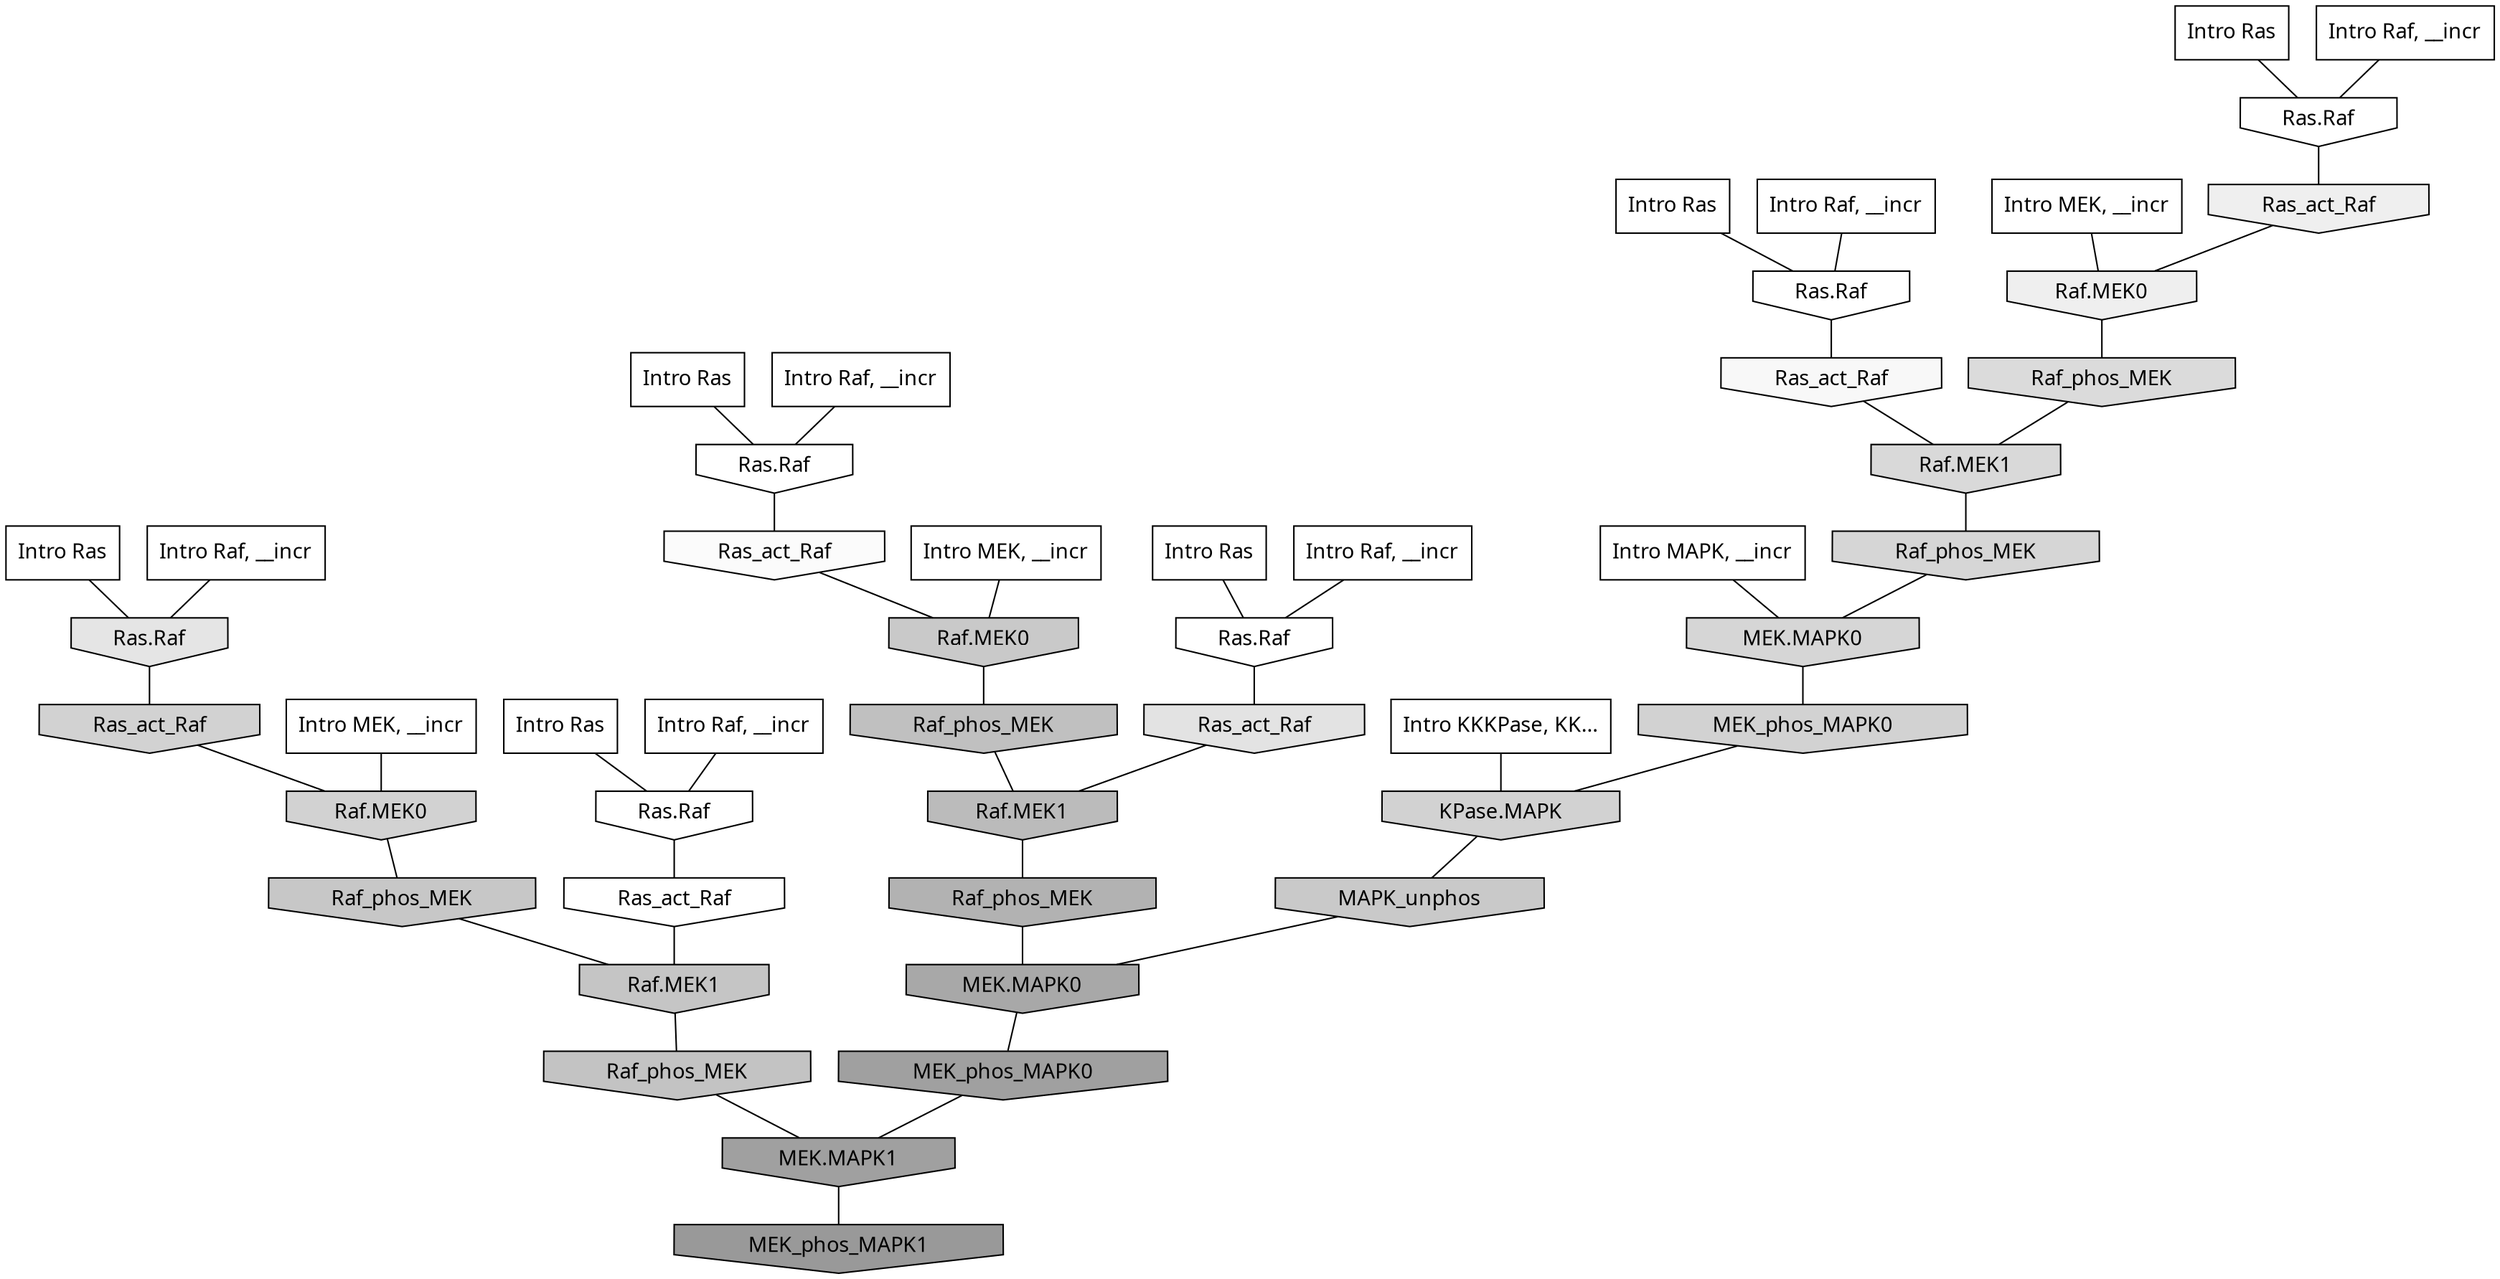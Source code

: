 digraph G{
  rankdir="TB";
  ranksep=0.30;
  node [fontname="CMU Serif"];
  edge [fontname="CMU Serif"];
  
  26 [label="Intro Ras", shape=rectangle, style=filled, fillcolor="0.000 0.000 1.000"]
  
  40 [label="Intro Ras", shape=rectangle, style=filled, fillcolor="0.000 0.000 1.000"]
  
  41 [label="Intro Ras", shape=rectangle, style=filled, fillcolor="0.000 0.000 1.000"]
  
  46 [label="Intro Ras", shape=rectangle, style=filled, fillcolor="0.000 0.000 1.000"]
  
  54 [label="Intro Ras", shape=rectangle, style=filled, fillcolor="0.000 0.000 1.000"]
  
  62 [label="Intro Ras", shape=rectangle, style=filled, fillcolor="0.000 0.000 1.000"]
  
  415 [label="Intro Raf, __incr", shape=rectangle, style=filled, fillcolor="0.000 0.000 1.000"]
  
  495 [label="Intro Raf, __incr", shape=rectangle, style=filled, fillcolor="0.000 0.000 1.000"]
  
  580 [label="Intro Raf, __incr", shape=rectangle, style=filled, fillcolor="0.000 0.000 1.000"]
  
  638 [label="Intro Raf, __incr", shape=rectangle, style=filled, fillcolor="0.000 0.000 1.000"]
  
  847 [label="Intro Raf, __incr", shape=rectangle, style=filled, fillcolor="0.000 0.000 1.000"]
  
  1018 [label="Intro Raf, __incr", shape=rectangle, style=filled, fillcolor="0.000 0.000 1.000"]
  
  1131 [label="Intro MEK, __incr", shape=rectangle, style=filled, fillcolor="0.000 0.000 1.000"]
  
  1430 [label="Intro MEK, __incr", shape=rectangle, style=filled, fillcolor="0.000 0.000 1.000"]
  
  2012 [label="Intro MEK, __incr", shape=rectangle, style=filled, fillcolor="0.000 0.000 1.000"]
  
  2421 [label="Intro MAPK, __incr", shape=rectangle, style=filled, fillcolor="0.000 0.000 1.000"]
  
  3167 [label="Intro KKKPase, KK...", shape=rectangle, style=filled, fillcolor="0.000 0.000 1.000"]
  
  3218 [label="Ras.Raf", shape=invhouse, style=filled, fillcolor="0.000 0.000 1.000"]
  
  3245 [label="Ras.Raf", shape=invhouse, style=filled, fillcolor="0.000 0.000 1.000"]
  
  3248 [label="Ras.Raf", shape=invhouse, style=filled, fillcolor="0.000 0.000 1.000"]
  
  3259 [label="Ras.Raf", shape=invhouse, style=filled, fillcolor="0.000 0.000 1.000"]
  
  3280 [label="Ras.Raf", shape=invhouse, style=filled, fillcolor="0.000 0.000 1.000"]
  
  3299 [label="Ras_act_Raf", shape=invhouse, style=filled, fillcolor="0.000 0.000 1.000"]
  
  3432 [label="Ras_act_Raf", shape=invhouse, style=filled, fillcolor="0.000 0.000 0.981"]
  
  3524 [label="Ras_act_Raf", shape=invhouse, style=filled, fillcolor="0.000 0.000 0.971"]
  
  3990 [label="Ras_act_Raf", shape=invhouse, style=filled, fillcolor="0.000 0.000 0.937"]
  
  3993 [label="Raf.MEK0", shape=invhouse, style=filled, fillcolor="0.000 0.000 0.937"]
  
  4718 [label="Ras.Raf", shape=invhouse, style=filled, fillcolor="0.000 0.000 0.895"]
  
  4841 [label="Ras_act_Raf", shape=invhouse, style=filled, fillcolor="0.000 0.000 0.890"]
  
  5447 [label="Raf_phos_MEK", shape=invhouse, style=filled, fillcolor="0.000 0.000 0.859"]
  
  5610 [label="Raf.MEK1", shape=invhouse, style=filled, fillcolor="0.000 0.000 0.850"]
  
  5903 [label="Raf_phos_MEK", shape=invhouse, style=filled, fillcolor="0.000 0.000 0.838"]
  
  5905 [label="MEK.MAPK0", shape=invhouse, style=filled, fillcolor="0.000 0.000 0.838"]
  
  6227 [label="MEK_phos_MAPK0", shape=invhouse, style=filled, fillcolor="0.000 0.000 0.823"]
  
  6254 [label="KPase.MAPK", shape=invhouse, style=filled, fillcolor="0.000 0.000 0.823"]
  
  6291 [label="Ras_act_Raf", shape=invhouse, style=filled, fillcolor="0.000 0.000 0.821"]
  
  6293 [label="Raf.MEK0", shape=invhouse, style=filled, fillcolor="0.000 0.000 0.821"]
  
  7295 [label="Raf.MEK0", shape=invhouse, style=filled, fillcolor="0.000 0.000 0.789"]
  
  7413 [label="MAPK_unphos", shape=invhouse, style=filled, fillcolor="0.000 0.000 0.786"]
  
  7732 [label="Raf_phos_MEK", shape=invhouse, style=filled, fillcolor="0.000 0.000 0.778"]
  
  7974 [label="Raf.MEK1", shape=invhouse, style=filled, fillcolor="0.000 0.000 0.771"]
  
  8273 [label="Raf_phos_MEK", shape=invhouse, style=filled, fillcolor="0.000 0.000 0.764"]
  
  8690 [label="Raf_phos_MEK", shape=invhouse, style=filled, fillcolor="0.000 0.000 0.753"]
  
  9709 [label="Raf.MEK1", shape=invhouse, style=filled, fillcolor="0.000 0.000 0.731"]
  
  11792 [label="Raf_phos_MEK", shape=invhouse, style=filled, fillcolor="0.000 0.000 0.696"]
  
  14584 [label="MEK.MAPK0", shape=invhouse, style=filled, fillcolor="0.000 0.000 0.659"]
  
  16617 [label="MEK_phos_MAPK0", shape=invhouse, style=filled, fillcolor="0.000 0.000 0.626"]
  
  16620 [label="MEK.MAPK1", shape=invhouse, style=filled, fillcolor="0.000 0.000 0.626"]
  
  17634 [label="MEK_phos_MAPK1", shape=invhouse, style=filled, fillcolor="0.000 0.000 0.600"]
  
  
  16620 -> 17634 [dir=none, color="0.000 0.000 0.000"] 
  16617 -> 16620 [dir=none, color="0.000 0.000 0.000"] 
  14584 -> 16617 [dir=none, color="0.000 0.000 0.000"] 
  11792 -> 14584 [dir=none, color="0.000 0.000 0.000"] 
  9709 -> 11792 [dir=none, color="0.000 0.000 0.000"] 
  8690 -> 9709 [dir=none, color="0.000 0.000 0.000"] 
  8273 -> 16620 [dir=none, color="0.000 0.000 0.000"] 
  7974 -> 8273 [dir=none, color="0.000 0.000 0.000"] 
  7732 -> 7974 [dir=none, color="0.000 0.000 0.000"] 
  7413 -> 14584 [dir=none, color="0.000 0.000 0.000"] 
  7295 -> 8690 [dir=none, color="0.000 0.000 0.000"] 
  6293 -> 7732 [dir=none, color="0.000 0.000 0.000"] 
  6291 -> 6293 [dir=none, color="0.000 0.000 0.000"] 
  6254 -> 7413 [dir=none, color="0.000 0.000 0.000"] 
  6227 -> 6254 [dir=none, color="0.000 0.000 0.000"] 
  5905 -> 6227 [dir=none, color="0.000 0.000 0.000"] 
  5903 -> 5905 [dir=none, color="0.000 0.000 0.000"] 
  5610 -> 5903 [dir=none, color="0.000 0.000 0.000"] 
  5447 -> 5610 [dir=none, color="0.000 0.000 0.000"] 
  4841 -> 9709 [dir=none, color="0.000 0.000 0.000"] 
  4718 -> 6291 [dir=none, color="0.000 0.000 0.000"] 
  3993 -> 5447 [dir=none, color="0.000 0.000 0.000"] 
  3990 -> 3993 [dir=none, color="0.000 0.000 0.000"] 
  3524 -> 5610 [dir=none, color="0.000 0.000 0.000"] 
  3432 -> 7295 [dir=none, color="0.000 0.000 0.000"] 
  3299 -> 7974 [dir=none, color="0.000 0.000 0.000"] 
  3280 -> 3990 [dir=none, color="0.000 0.000 0.000"] 
  3259 -> 3299 [dir=none, color="0.000 0.000 0.000"] 
  3248 -> 3432 [dir=none, color="0.000 0.000 0.000"] 
  3245 -> 3524 [dir=none, color="0.000 0.000 0.000"] 
  3218 -> 4841 [dir=none, color="0.000 0.000 0.000"] 
  3167 -> 6254 [dir=none, color="0.000 0.000 0.000"] 
  2421 -> 5905 [dir=none, color="0.000 0.000 0.000"] 
  2012 -> 7295 [dir=none, color="0.000 0.000 0.000"] 
  1430 -> 6293 [dir=none, color="0.000 0.000 0.000"] 
  1131 -> 3993 [dir=none, color="0.000 0.000 0.000"] 
  1018 -> 3259 [dir=none, color="0.000 0.000 0.000"] 
  847 -> 4718 [dir=none, color="0.000 0.000 0.000"] 
  638 -> 3218 [dir=none, color="0.000 0.000 0.000"] 
  580 -> 3248 [dir=none, color="0.000 0.000 0.000"] 
  495 -> 3245 [dir=none, color="0.000 0.000 0.000"] 
  415 -> 3280 [dir=none, color="0.000 0.000 0.000"] 
  62 -> 3245 [dir=none, color="0.000 0.000 0.000"] 
  54 -> 3218 [dir=none, color="0.000 0.000 0.000"] 
  46 -> 4718 [dir=none, color="0.000 0.000 0.000"] 
  41 -> 3259 [dir=none, color="0.000 0.000 0.000"] 
  40 -> 3280 [dir=none, color="0.000 0.000 0.000"] 
  26 -> 3248 [dir=none, color="0.000 0.000 0.000"] 
  
  }
